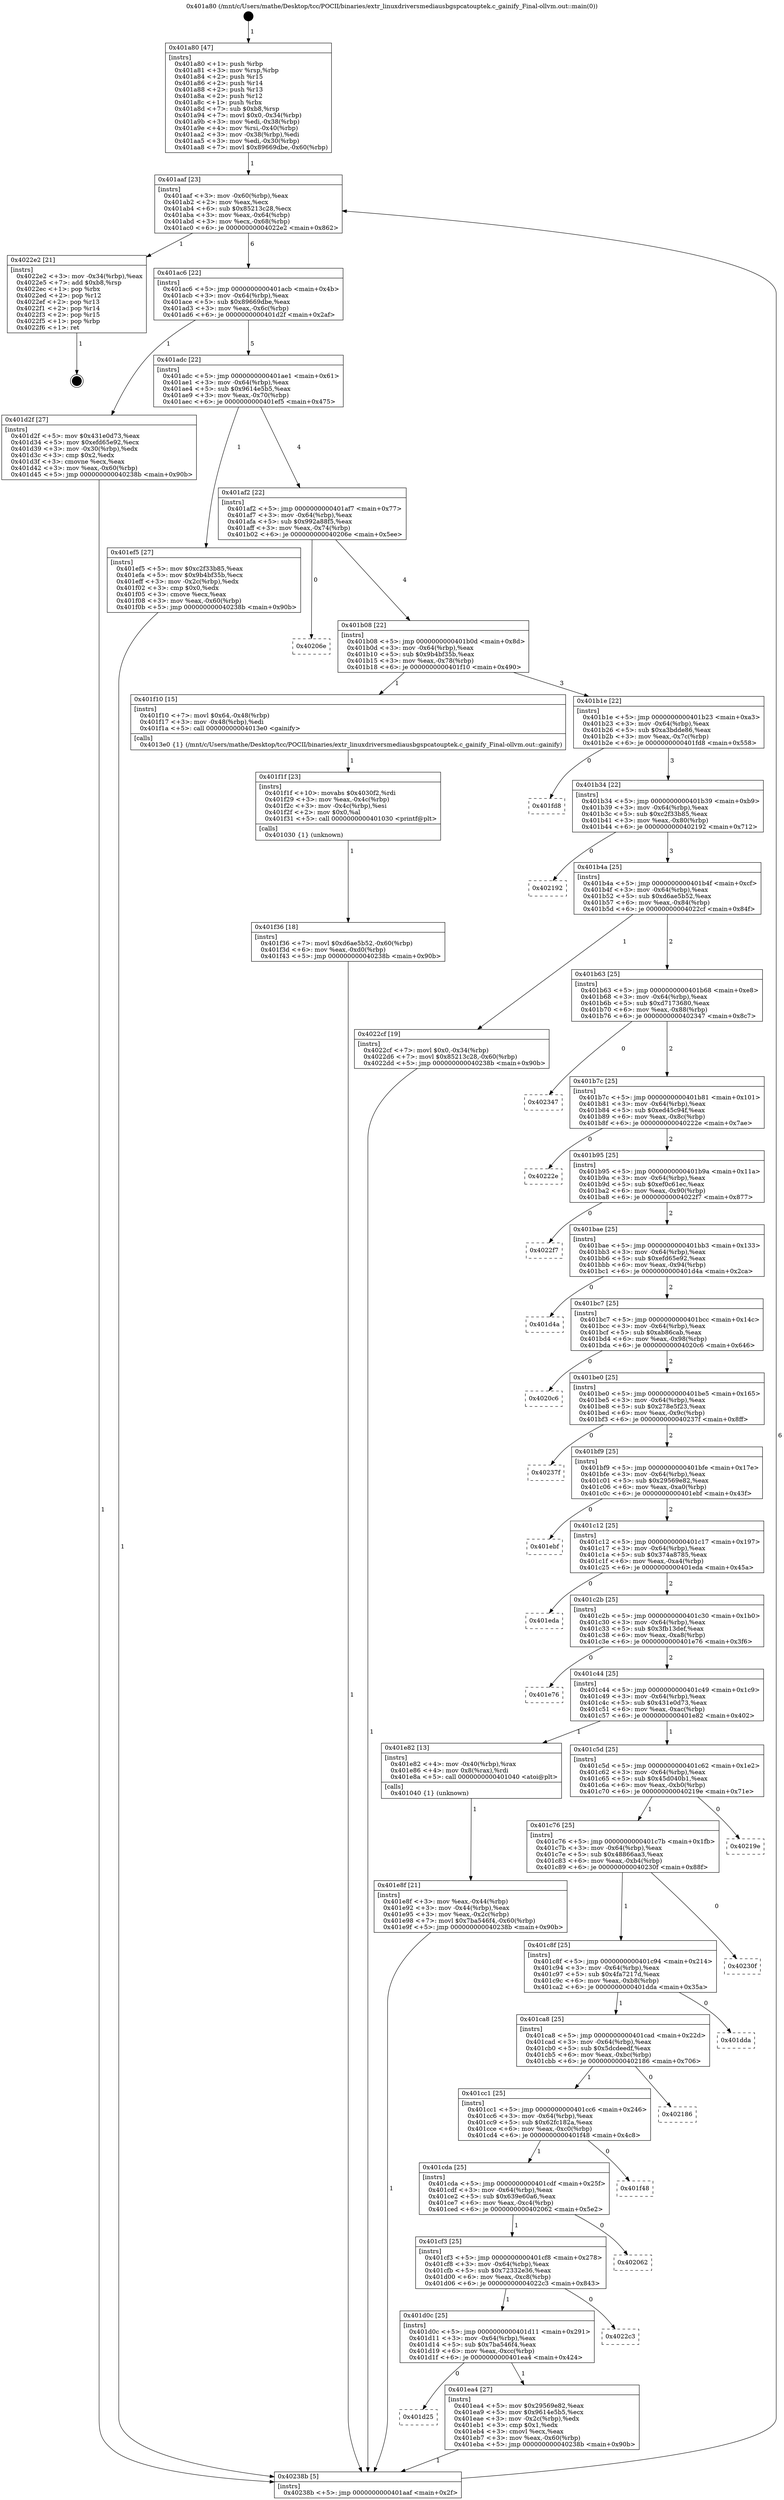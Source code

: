 digraph "0x401a80" {
  label = "0x401a80 (/mnt/c/Users/mathe/Desktop/tcc/POCII/binaries/extr_linuxdriversmediausbgspcatouptek.c_gainify_Final-ollvm.out::main(0))"
  labelloc = "t"
  node[shape=record]

  Entry [label="",width=0.3,height=0.3,shape=circle,fillcolor=black,style=filled]
  "0x401aaf" [label="{
     0x401aaf [23]\l
     | [instrs]\l
     &nbsp;&nbsp;0x401aaf \<+3\>: mov -0x60(%rbp),%eax\l
     &nbsp;&nbsp;0x401ab2 \<+2\>: mov %eax,%ecx\l
     &nbsp;&nbsp;0x401ab4 \<+6\>: sub $0x85213c28,%ecx\l
     &nbsp;&nbsp;0x401aba \<+3\>: mov %eax,-0x64(%rbp)\l
     &nbsp;&nbsp;0x401abd \<+3\>: mov %ecx,-0x68(%rbp)\l
     &nbsp;&nbsp;0x401ac0 \<+6\>: je 00000000004022e2 \<main+0x862\>\l
  }"]
  "0x4022e2" [label="{
     0x4022e2 [21]\l
     | [instrs]\l
     &nbsp;&nbsp;0x4022e2 \<+3\>: mov -0x34(%rbp),%eax\l
     &nbsp;&nbsp;0x4022e5 \<+7\>: add $0xb8,%rsp\l
     &nbsp;&nbsp;0x4022ec \<+1\>: pop %rbx\l
     &nbsp;&nbsp;0x4022ed \<+2\>: pop %r12\l
     &nbsp;&nbsp;0x4022ef \<+2\>: pop %r13\l
     &nbsp;&nbsp;0x4022f1 \<+2\>: pop %r14\l
     &nbsp;&nbsp;0x4022f3 \<+2\>: pop %r15\l
     &nbsp;&nbsp;0x4022f5 \<+1\>: pop %rbp\l
     &nbsp;&nbsp;0x4022f6 \<+1\>: ret\l
  }"]
  "0x401ac6" [label="{
     0x401ac6 [22]\l
     | [instrs]\l
     &nbsp;&nbsp;0x401ac6 \<+5\>: jmp 0000000000401acb \<main+0x4b\>\l
     &nbsp;&nbsp;0x401acb \<+3\>: mov -0x64(%rbp),%eax\l
     &nbsp;&nbsp;0x401ace \<+5\>: sub $0x89669dbe,%eax\l
     &nbsp;&nbsp;0x401ad3 \<+3\>: mov %eax,-0x6c(%rbp)\l
     &nbsp;&nbsp;0x401ad6 \<+6\>: je 0000000000401d2f \<main+0x2af\>\l
  }"]
  Exit [label="",width=0.3,height=0.3,shape=circle,fillcolor=black,style=filled,peripheries=2]
  "0x401d2f" [label="{
     0x401d2f [27]\l
     | [instrs]\l
     &nbsp;&nbsp;0x401d2f \<+5\>: mov $0x431e0d73,%eax\l
     &nbsp;&nbsp;0x401d34 \<+5\>: mov $0xefd65e92,%ecx\l
     &nbsp;&nbsp;0x401d39 \<+3\>: mov -0x30(%rbp),%edx\l
     &nbsp;&nbsp;0x401d3c \<+3\>: cmp $0x2,%edx\l
     &nbsp;&nbsp;0x401d3f \<+3\>: cmovne %ecx,%eax\l
     &nbsp;&nbsp;0x401d42 \<+3\>: mov %eax,-0x60(%rbp)\l
     &nbsp;&nbsp;0x401d45 \<+5\>: jmp 000000000040238b \<main+0x90b\>\l
  }"]
  "0x401adc" [label="{
     0x401adc [22]\l
     | [instrs]\l
     &nbsp;&nbsp;0x401adc \<+5\>: jmp 0000000000401ae1 \<main+0x61\>\l
     &nbsp;&nbsp;0x401ae1 \<+3\>: mov -0x64(%rbp),%eax\l
     &nbsp;&nbsp;0x401ae4 \<+5\>: sub $0x9614e5b5,%eax\l
     &nbsp;&nbsp;0x401ae9 \<+3\>: mov %eax,-0x70(%rbp)\l
     &nbsp;&nbsp;0x401aec \<+6\>: je 0000000000401ef5 \<main+0x475\>\l
  }"]
  "0x40238b" [label="{
     0x40238b [5]\l
     | [instrs]\l
     &nbsp;&nbsp;0x40238b \<+5\>: jmp 0000000000401aaf \<main+0x2f\>\l
  }"]
  "0x401a80" [label="{
     0x401a80 [47]\l
     | [instrs]\l
     &nbsp;&nbsp;0x401a80 \<+1\>: push %rbp\l
     &nbsp;&nbsp;0x401a81 \<+3\>: mov %rsp,%rbp\l
     &nbsp;&nbsp;0x401a84 \<+2\>: push %r15\l
     &nbsp;&nbsp;0x401a86 \<+2\>: push %r14\l
     &nbsp;&nbsp;0x401a88 \<+2\>: push %r13\l
     &nbsp;&nbsp;0x401a8a \<+2\>: push %r12\l
     &nbsp;&nbsp;0x401a8c \<+1\>: push %rbx\l
     &nbsp;&nbsp;0x401a8d \<+7\>: sub $0xb8,%rsp\l
     &nbsp;&nbsp;0x401a94 \<+7\>: movl $0x0,-0x34(%rbp)\l
     &nbsp;&nbsp;0x401a9b \<+3\>: mov %edi,-0x38(%rbp)\l
     &nbsp;&nbsp;0x401a9e \<+4\>: mov %rsi,-0x40(%rbp)\l
     &nbsp;&nbsp;0x401aa2 \<+3\>: mov -0x38(%rbp),%edi\l
     &nbsp;&nbsp;0x401aa5 \<+3\>: mov %edi,-0x30(%rbp)\l
     &nbsp;&nbsp;0x401aa8 \<+7\>: movl $0x89669dbe,-0x60(%rbp)\l
  }"]
  "0x401f36" [label="{
     0x401f36 [18]\l
     | [instrs]\l
     &nbsp;&nbsp;0x401f36 \<+7\>: movl $0xd6ae5b52,-0x60(%rbp)\l
     &nbsp;&nbsp;0x401f3d \<+6\>: mov %eax,-0xd0(%rbp)\l
     &nbsp;&nbsp;0x401f43 \<+5\>: jmp 000000000040238b \<main+0x90b\>\l
  }"]
  "0x401ef5" [label="{
     0x401ef5 [27]\l
     | [instrs]\l
     &nbsp;&nbsp;0x401ef5 \<+5\>: mov $0xc2f33b85,%eax\l
     &nbsp;&nbsp;0x401efa \<+5\>: mov $0x9b4bf35b,%ecx\l
     &nbsp;&nbsp;0x401eff \<+3\>: mov -0x2c(%rbp),%edx\l
     &nbsp;&nbsp;0x401f02 \<+3\>: cmp $0x0,%edx\l
     &nbsp;&nbsp;0x401f05 \<+3\>: cmove %ecx,%eax\l
     &nbsp;&nbsp;0x401f08 \<+3\>: mov %eax,-0x60(%rbp)\l
     &nbsp;&nbsp;0x401f0b \<+5\>: jmp 000000000040238b \<main+0x90b\>\l
  }"]
  "0x401af2" [label="{
     0x401af2 [22]\l
     | [instrs]\l
     &nbsp;&nbsp;0x401af2 \<+5\>: jmp 0000000000401af7 \<main+0x77\>\l
     &nbsp;&nbsp;0x401af7 \<+3\>: mov -0x64(%rbp),%eax\l
     &nbsp;&nbsp;0x401afa \<+5\>: sub $0x992a88f5,%eax\l
     &nbsp;&nbsp;0x401aff \<+3\>: mov %eax,-0x74(%rbp)\l
     &nbsp;&nbsp;0x401b02 \<+6\>: je 000000000040206e \<main+0x5ee\>\l
  }"]
  "0x401f1f" [label="{
     0x401f1f [23]\l
     | [instrs]\l
     &nbsp;&nbsp;0x401f1f \<+10\>: movabs $0x4030f2,%rdi\l
     &nbsp;&nbsp;0x401f29 \<+3\>: mov %eax,-0x4c(%rbp)\l
     &nbsp;&nbsp;0x401f2c \<+3\>: mov -0x4c(%rbp),%esi\l
     &nbsp;&nbsp;0x401f2f \<+2\>: mov $0x0,%al\l
     &nbsp;&nbsp;0x401f31 \<+5\>: call 0000000000401030 \<printf@plt\>\l
     | [calls]\l
     &nbsp;&nbsp;0x401030 \{1\} (unknown)\l
  }"]
  "0x40206e" [label="{
     0x40206e\l
  }", style=dashed]
  "0x401b08" [label="{
     0x401b08 [22]\l
     | [instrs]\l
     &nbsp;&nbsp;0x401b08 \<+5\>: jmp 0000000000401b0d \<main+0x8d\>\l
     &nbsp;&nbsp;0x401b0d \<+3\>: mov -0x64(%rbp),%eax\l
     &nbsp;&nbsp;0x401b10 \<+5\>: sub $0x9b4bf35b,%eax\l
     &nbsp;&nbsp;0x401b15 \<+3\>: mov %eax,-0x78(%rbp)\l
     &nbsp;&nbsp;0x401b18 \<+6\>: je 0000000000401f10 \<main+0x490\>\l
  }"]
  "0x401d25" [label="{
     0x401d25\l
  }", style=dashed]
  "0x401f10" [label="{
     0x401f10 [15]\l
     | [instrs]\l
     &nbsp;&nbsp;0x401f10 \<+7\>: movl $0x64,-0x48(%rbp)\l
     &nbsp;&nbsp;0x401f17 \<+3\>: mov -0x48(%rbp),%edi\l
     &nbsp;&nbsp;0x401f1a \<+5\>: call 00000000004013e0 \<gainify\>\l
     | [calls]\l
     &nbsp;&nbsp;0x4013e0 \{1\} (/mnt/c/Users/mathe/Desktop/tcc/POCII/binaries/extr_linuxdriversmediausbgspcatouptek.c_gainify_Final-ollvm.out::gainify)\l
  }"]
  "0x401b1e" [label="{
     0x401b1e [22]\l
     | [instrs]\l
     &nbsp;&nbsp;0x401b1e \<+5\>: jmp 0000000000401b23 \<main+0xa3\>\l
     &nbsp;&nbsp;0x401b23 \<+3\>: mov -0x64(%rbp),%eax\l
     &nbsp;&nbsp;0x401b26 \<+5\>: sub $0xa3bdde86,%eax\l
     &nbsp;&nbsp;0x401b2b \<+3\>: mov %eax,-0x7c(%rbp)\l
     &nbsp;&nbsp;0x401b2e \<+6\>: je 0000000000401fd8 \<main+0x558\>\l
  }"]
  "0x401ea4" [label="{
     0x401ea4 [27]\l
     | [instrs]\l
     &nbsp;&nbsp;0x401ea4 \<+5\>: mov $0x29569e82,%eax\l
     &nbsp;&nbsp;0x401ea9 \<+5\>: mov $0x9614e5b5,%ecx\l
     &nbsp;&nbsp;0x401eae \<+3\>: mov -0x2c(%rbp),%edx\l
     &nbsp;&nbsp;0x401eb1 \<+3\>: cmp $0x1,%edx\l
     &nbsp;&nbsp;0x401eb4 \<+3\>: cmovl %ecx,%eax\l
     &nbsp;&nbsp;0x401eb7 \<+3\>: mov %eax,-0x60(%rbp)\l
     &nbsp;&nbsp;0x401eba \<+5\>: jmp 000000000040238b \<main+0x90b\>\l
  }"]
  "0x401fd8" [label="{
     0x401fd8\l
  }", style=dashed]
  "0x401b34" [label="{
     0x401b34 [22]\l
     | [instrs]\l
     &nbsp;&nbsp;0x401b34 \<+5\>: jmp 0000000000401b39 \<main+0xb9\>\l
     &nbsp;&nbsp;0x401b39 \<+3\>: mov -0x64(%rbp),%eax\l
     &nbsp;&nbsp;0x401b3c \<+5\>: sub $0xc2f33b85,%eax\l
     &nbsp;&nbsp;0x401b41 \<+3\>: mov %eax,-0x80(%rbp)\l
     &nbsp;&nbsp;0x401b44 \<+6\>: je 0000000000402192 \<main+0x712\>\l
  }"]
  "0x401d0c" [label="{
     0x401d0c [25]\l
     | [instrs]\l
     &nbsp;&nbsp;0x401d0c \<+5\>: jmp 0000000000401d11 \<main+0x291\>\l
     &nbsp;&nbsp;0x401d11 \<+3\>: mov -0x64(%rbp),%eax\l
     &nbsp;&nbsp;0x401d14 \<+5\>: sub $0x7ba546f4,%eax\l
     &nbsp;&nbsp;0x401d19 \<+6\>: mov %eax,-0xcc(%rbp)\l
     &nbsp;&nbsp;0x401d1f \<+6\>: je 0000000000401ea4 \<main+0x424\>\l
  }"]
  "0x402192" [label="{
     0x402192\l
  }", style=dashed]
  "0x401b4a" [label="{
     0x401b4a [25]\l
     | [instrs]\l
     &nbsp;&nbsp;0x401b4a \<+5\>: jmp 0000000000401b4f \<main+0xcf\>\l
     &nbsp;&nbsp;0x401b4f \<+3\>: mov -0x64(%rbp),%eax\l
     &nbsp;&nbsp;0x401b52 \<+5\>: sub $0xd6ae5b52,%eax\l
     &nbsp;&nbsp;0x401b57 \<+6\>: mov %eax,-0x84(%rbp)\l
     &nbsp;&nbsp;0x401b5d \<+6\>: je 00000000004022cf \<main+0x84f\>\l
  }"]
  "0x4022c3" [label="{
     0x4022c3\l
  }", style=dashed]
  "0x4022cf" [label="{
     0x4022cf [19]\l
     | [instrs]\l
     &nbsp;&nbsp;0x4022cf \<+7\>: movl $0x0,-0x34(%rbp)\l
     &nbsp;&nbsp;0x4022d6 \<+7\>: movl $0x85213c28,-0x60(%rbp)\l
     &nbsp;&nbsp;0x4022dd \<+5\>: jmp 000000000040238b \<main+0x90b\>\l
  }"]
  "0x401b63" [label="{
     0x401b63 [25]\l
     | [instrs]\l
     &nbsp;&nbsp;0x401b63 \<+5\>: jmp 0000000000401b68 \<main+0xe8\>\l
     &nbsp;&nbsp;0x401b68 \<+3\>: mov -0x64(%rbp),%eax\l
     &nbsp;&nbsp;0x401b6b \<+5\>: sub $0xd7173680,%eax\l
     &nbsp;&nbsp;0x401b70 \<+6\>: mov %eax,-0x88(%rbp)\l
     &nbsp;&nbsp;0x401b76 \<+6\>: je 0000000000402347 \<main+0x8c7\>\l
  }"]
  "0x401cf3" [label="{
     0x401cf3 [25]\l
     | [instrs]\l
     &nbsp;&nbsp;0x401cf3 \<+5\>: jmp 0000000000401cf8 \<main+0x278\>\l
     &nbsp;&nbsp;0x401cf8 \<+3\>: mov -0x64(%rbp),%eax\l
     &nbsp;&nbsp;0x401cfb \<+5\>: sub $0x72332e36,%eax\l
     &nbsp;&nbsp;0x401d00 \<+6\>: mov %eax,-0xc8(%rbp)\l
     &nbsp;&nbsp;0x401d06 \<+6\>: je 00000000004022c3 \<main+0x843\>\l
  }"]
  "0x402347" [label="{
     0x402347\l
  }", style=dashed]
  "0x401b7c" [label="{
     0x401b7c [25]\l
     | [instrs]\l
     &nbsp;&nbsp;0x401b7c \<+5\>: jmp 0000000000401b81 \<main+0x101\>\l
     &nbsp;&nbsp;0x401b81 \<+3\>: mov -0x64(%rbp),%eax\l
     &nbsp;&nbsp;0x401b84 \<+5\>: sub $0xed45c94f,%eax\l
     &nbsp;&nbsp;0x401b89 \<+6\>: mov %eax,-0x8c(%rbp)\l
     &nbsp;&nbsp;0x401b8f \<+6\>: je 000000000040222e \<main+0x7ae\>\l
  }"]
  "0x402062" [label="{
     0x402062\l
  }", style=dashed]
  "0x40222e" [label="{
     0x40222e\l
  }", style=dashed]
  "0x401b95" [label="{
     0x401b95 [25]\l
     | [instrs]\l
     &nbsp;&nbsp;0x401b95 \<+5\>: jmp 0000000000401b9a \<main+0x11a\>\l
     &nbsp;&nbsp;0x401b9a \<+3\>: mov -0x64(%rbp),%eax\l
     &nbsp;&nbsp;0x401b9d \<+5\>: sub $0xef0c61ec,%eax\l
     &nbsp;&nbsp;0x401ba2 \<+6\>: mov %eax,-0x90(%rbp)\l
     &nbsp;&nbsp;0x401ba8 \<+6\>: je 00000000004022f7 \<main+0x877\>\l
  }"]
  "0x401cda" [label="{
     0x401cda [25]\l
     | [instrs]\l
     &nbsp;&nbsp;0x401cda \<+5\>: jmp 0000000000401cdf \<main+0x25f\>\l
     &nbsp;&nbsp;0x401cdf \<+3\>: mov -0x64(%rbp),%eax\l
     &nbsp;&nbsp;0x401ce2 \<+5\>: sub $0x639e60a6,%eax\l
     &nbsp;&nbsp;0x401ce7 \<+6\>: mov %eax,-0xc4(%rbp)\l
     &nbsp;&nbsp;0x401ced \<+6\>: je 0000000000402062 \<main+0x5e2\>\l
  }"]
  "0x4022f7" [label="{
     0x4022f7\l
  }", style=dashed]
  "0x401bae" [label="{
     0x401bae [25]\l
     | [instrs]\l
     &nbsp;&nbsp;0x401bae \<+5\>: jmp 0000000000401bb3 \<main+0x133\>\l
     &nbsp;&nbsp;0x401bb3 \<+3\>: mov -0x64(%rbp),%eax\l
     &nbsp;&nbsp;0x401bb6 \<+5\>: sub $0xefd65e92,%eax\l
     &nbsp;&nbsp;0x401bbb \<+6\>: mov %eax,-0x94(%rbp)\l
     &nbsp;&nbsp;0x401bc1 \<+6\>: je 0000000000401d4a \<main+0x2ca\>\l
  }"]
  "0x401f48" [label="{
     0x401f48\l
  }", style=dashed]
  "0x401d4a" [label="{
     0x401d4a\l
  }", style=dashed]
  "0x401bc7" [label="{
     0x401bc7 [25]\l
     | [instrs]\l
     &nbsp;&nbsp;0x401bc7 \<+5\>: jmp 0000000000401bcc \<main+0x14c\>\l
     &nbsp;&nbsp;0x401bcc \<+3\>: mov -0x64(%rbp),%eax\l
     &nbsp;&nbsp;0x401bcf \<+5\>: sub $0xab86cab,%eax\l
     &nbsp;&nbsp;0x401bd4 \<+6\>: mov %eax,-0x98(%rbp)\l
     &nbsp;&nbsp;0x401bda \<+6\>: je 00000000004020c6 \<main+0x646\>\l
  }"]
  "0x401cc1" [label="{
     0x401cc1 [25]\l
     | [instrs]\l
     &nbsp;&nbsp;0x401cc1 \<+5\>: jmp 0000000000401cc6 \<main+0x246\>\l
     &nbsp;&nbsp;0x401cc6 \<+3\>: mov -0x64(%rbp),%eax\l
     &nbsp;&nbsp;0x401cc9 \<+5\>: sub $0x62fc182a,%eax\l
     &nbsp;&nbsp;0x401cce \<+6\>: mov %eax,-0xc0(%rbp)\l
     &nbsp;&nbsp;0x401cd4 \<+6\>: je 0000000000401f48 \<main+0x4c8\>\l
  }"]
  "0x4020c6" [label="{
     0x4020c6\l
  }", style=dashed]
  "0x401be0" [label="{
     0x401be0 [25]\l
     | [instrs]\l
     &nbsp;&nbsp;0x401be0 \<+5\>: jmp 0000000000401be5 \<main+0x165\>\l
     &nbsp;&nbsp;0x401be5 \<+3\>: mov -0x64(%rbp),%eax\l
     &nbsp;&nbsp;0x401be8 \<+5\>: sub $0x278e5f23,%eax\l
     &nbsp;&nbsp;0x401bed \<+6\>: mov %eax,-0x9c(%rbp)\l
     &nbsp;&nbsp;0x401bf3 \<+6\>: je 000000000040237f \<main+0x8ff\>\l
  }"]
  "0x402186" [label="{
     0x402186\l
  }", style=dashed]
  "0x40237f" [label="{
     0x40237f\l
  }", style=dashed]
  "0x401bf9" [label="{
     0x401bf9 [25]\l
     | [instrs]\l
     &nbsp;&nbsp;0x401bf9 \<+5\>: jmp 0000000000401bfe \<main+0x17e\>\l
     &nbsp;&nbsp;0x401bfe \<+3\>: mov -0x64(%rbp),%eax\l
     &nbsp;&nbsp;0x401c01 \<+5\>: sub $0x29569e82,%eax\l
     &nbsp;&nbsp;0x401c06 \<+6\>: mov %eax,-0xa0(%rbp)\l
     &nbsp;&nbsp;0x401c0c \<+6\>: je 0000000000401ebf \<main+0x43f\>\l
  }"]
  "0x401ca8" [label="{
     0x401ca8 [25]\l
     | [instrs]\l
     &nbsp;&nbsp;0x401ca8 \<+5\>: jmp 0000000000401cad \<main+0x22d\>\l
     &nbsp;&nbsp;0x401cad \<+3\>: mov -0x64(%rbp),%eax\l
     &nbsp;&nbsp;0x401cb0 \<+5\>: sub $0x5dcdeedf,%eax\l
     &nbsp;&nbsp;0x401cb5 \<+6\>: mov %eax,-0xbc(%rbp)\l
     &nbsp;&nbsp;0x401cbb \<+6\>: je 0000000000402186 \<main+0x706\>\l
  }"]
  "0x401ebf" [label="{
     0x401ebf\l
  }", style=dashed]
  "0x401c12" [label="{
     0x401c12 [25]\l
     | [instrs]\l
     &nbsp;&nbsp;0x401c12 \<+5\>: jmp 0000000000401c17 \<main+0x197\>\l
     &nbsp;&nbsp;0x401c17 \<+3\>: mov -0x64(%rbp),%eax\l
     &nbsp;&nbsp;0x401c1a \<+5\>: sub $0x374a8785,%eax\l
     &nbsp;&nbsp;0x401c1f \<+6\>: mov %eax,-0xa4(%rbp)\l
     &nbsp;&nbsp;0x401c25 \<+6\>: je 0000000000401eda \<main+0x45a\>\l
  }"]
  "0x401dda" [label="{
     0x401dda\l
  }", style=dashed]
  "0x401eda" [label="{
     0x401eda\l
  }", style=dashed]
  "0x401c2b" [label="{
     0x401c2b [25]\l
     | [instrs]\l
     &nbsp;&nbsp;0x401c2b \<+5\>: jmp 0000000000401c30 \<main+0x1b0\>\l
     &nbsp;&nbsp;0x401c30 \<+3\>: mov -0x64(%rbp),%eax\l
     &nbsp;&nbsp;0x401c33 \<+5\>: sub $0x3fb13def,%eax\l
     &nbsp;&nbsp;0x401c38 \<+6\>: mov %eax,-0xa8(%rbp)\l
     &nbsp;&nbsp;0x401c3e \<+6\>: je 0000000000401e76 \<main+0x3f6\>\l
  }"]
  "0x401c8f" [label="{
     0x401c8f [25]\l
     | [instrs]\l
     &nbsp;&nbsp;0x401c8f \<+5\>: jmp 0000000000401c94 \<main+0x214\>\l
     &nbsp;&nbsp;0x401c94 \<+3\>: mov -0x64(%rbp),%eax\l
     &nbsp;&nbsp;0x401c97 \<+5\>: sub $0x4fa7217d,%eax\l
     &nbsp;&nbsp;0x401c9c \<+6\>: mov %eax,-0xb8(%rbp)\l
     &nbsp;&nbsp;0x401ca2 \<+6\>: je 0000000000401dda \<main+0x35a\>\l
  }"]
  "0x401e76" [label="{
     0x401e76\l
  }", style=dashed]
  "0x401c44" [label="{
     0x401c44 [25]\l
     | [instrs]\l
     &nbsp;&nbsp;0x401c44 \<+5\>: jmp 0000000000401c49 \<main+0x1c9\>\l
     &nbsp;&nbsp;0x401c49 \<+3\>: mov -0x64(%rbp),%eax\l
     &nbsp;&nbsp;0x401c4c \<+5\>: sub $0x431e0d73,%eax\l
     &nbsp;&nbsp;0x401c51 \<+6\>: mov %eax,-0xac(%rbp)\l
     &nbsp;&nbsp;0x401c57 \<+6\>: je 0000000000401e82 \<main+0x402\>\l
  }"]
  "0x40230f" [label="{
     0x40230f\l
  }", style=dashed]
  "0x401e82" [label="{
     0x401e82 [13]\l
     | [instrs]\l
     &nbsp;&nbsp;0x401e82 \<+4\>: mov -0x40(%rbp),%rax\l
     &nbsp;&nbsp;0x401e86 \<+4\>: mov 0x8(%rax),%rdi\l
     &nbsp;&nbsp;0x401e8a \<+5\>: call 0000000000401040 \<atoi@plt\>\l
     | [calls]\l
     &nbsp;&nbsp;0x401040 \{1\} (unknown)\l
  }"]
  "0x401c5d" [label="{
     0x401c5d [25]\l
     | [instrs]\l
     &nbsp;&nbsp;0x401c5d \<+5\>: jmp 0000000000401c62 \<main+0x1e2\>\l
     &nbsp;&nbsp;0x401c62 \<+3\>: mov -0x64(%rbp),%eax\l
     &nbsp;&nbsp;0x401c65 \<+5\>: sub $0x45d040b1,%eax\l
     &nbsp;&nbsp;0x401c6a \<+6\>: mov %eax,-0xb0(%rbp)\l
     &nbsp;&nbsp;0x401c70 \<+6\>: je 000000000040219e \<main+0x71e\>\l
  }"]
  "0x401e8f" [label="{
     0x401e8f [21]\l
     | [instrs]\l
     &nbsp;&nbsp;0x401e8f \<+3\>: mov %eax,-0x44(%rbp)\l
     &nbsp;&nbsp;0x401e92 \<+3\>: mov -0x44(%rbp),%eax\l
     &nbsp;&nbsp;0x401e95 \<+3\>: mov %eax,-0x2c(%rbp)\l
     &nbsp;&nbsp;0x401e98 \<+7\>: movl $0x7ba546f4,-0x60(%rbp)\l
     &nbsp;&nbsp;0x401e9f \<+5\>: jmp 000000000040238b \<main+0x90b\>\l
  }"]
  "0x401c76" [label="{
     0x401c76 [25]\l
     | [instrs]\l
     &nbsp;&nbsp;0x401c76 \<+5\>: jmp 0000000000401c7b \<main+0x1fb\>\l
     &nbsp;&nbsp;0x401c7b \<+3\>: mov -0x64(%rbp),%eax\l
     &nbsp;&nbsp;0x401c7e \<+5\>: sub $0x48866aa3,%eax\l
     &nbsp;&nbsp;0x401c83 \<+6\>: mov %eax,-0xb4(%rbp)\l
     &nbsp;&nbsp;0x401c89 \<+6\>: je 000000000040230f \<main+0x88f\>\l
  }"]
  "0x40219e" [label="{
     0x40219e\l
  }", style=dashed]
  Entry -> "0x401a80" [label=" 1"]
  "0x401aaf" -> "0x4022e2" [label=" 1"]
  "0x401aaf" -> "0x401ac6" [label=" 6"]
  "0x4022e2" -> Exit [label=" 1"]
  "0x401ac6" -> "0x401d2f" [label=" 1"]
  "0x401ac6" -> "0x401adc" [label=" 5"]
  "0x401d2f" -> "0x40238b" [label=" 1"]
  "0x401a80" -> "0x401aaf" [label=" 1"]
  "0x40238b" -> "0x401aaf" [label=" 6"]
  "0x4022cf" -> "0x40238b" [label=" 1"]
  "0x401adc" -> "0x401ef5" [label=" 1"]
  "0x401adc" -> "0x401af2" [label=" 4"]
  "0x401f36" -> "0x40238b" [label=" 1"]
  "0x401af2" -> "0x40206e" [label=" 0"]
  "0x401af2" -> "0x401b08" [label=" 4"]
  "0x401f1f" -> "0x401f36" [label=" 1"]
  "0x401b08" -> "0x401f10" [label=" 1"]
  "0x401b08" -> "0x401b1e" [label=" 3"]
  "0x401f10" -> "0x401f1f" [label=" 1"]
  "0x401b1e" -> "0x401fd8" [label=" 0"]
  "0x401b1e" -> "0x401b34" [label=" 3"]
  "0x401ef5" -> "0x40238b" [label=" 1"]
  "0x401b34" -> "0x402192" [label=" 0"]
  "0x401b34" -> "0x401b4a" [label=" 3"]
  "0x401d0c" -> "0x401d25" [label=" 0"]
  "0x401b4a" -> "0x4022cf" [label=" 1"]
  "0x401b4a" -> "0x401b63" [label=" 2"]
  "0x401d0c" -> "0x401ea4" [label=" 1"]
  "0x401b63" -> "0x402347" [label=" 0"]
  "0x401b63" -> "0x401b7c" [label=" 2"]
  "0x401cf3" -> "0x401d0c" [label=" 1"]
  "0x401b7c" -> "0x40222e" [label=" 0"]
  "0x401b7c" -> "0x401b95" [label=" 2"]
  "0x401cf3" -> "0x4022c3" [label=" 0"]
  "0x401b95" -> "0x4022f7" [label=" 0"]
  "0x401b95" -> "0x401bae" [label=" 2"]
  "0x401cda" -> "0x401cf3" [label=" 1"]
  "0x401bae" -> "0x401d4a" [label=" 0"]
  "0x401bae" -> "0x401bc7" [label=" 2"]
  "0x401cda" -> "0x402062" [label=" 0"]
  "0x401bc7" -> "0x4020c6" [label=" 0"]
  "0x401bc7" -> "0x401be0" [label=" 2"]
  "0x401cc1" -> "0x401cda" [label=" 1"]
  "0x401be0" -> "0x40237f" [label=" 0"]
  "0x401be0" -> "0x401bf9" [label=" 2"]
  "0x401cc1" -> "0x401f48" [label=" 0"]
  "0x401bf9" -> "0x401ebf" [label=" 0"]
  "0x401bf9" -> "0x401c12" [label=" 2"]
  "0x401ca8" -> "0x401cc1" [label=" 1"]
  "0x401c12" -> "0x401eda" [label=" 0"]
  "0x401c12" -> "0x401c2b" [label=" 2"]
  "0x401ca8" -> "0x402186" [label=" 0"]
  "0x401c2b" -> "0x401e76" [label=" 0"]
  "0x401c2b" -> "0x401c44" [label=" 2"]
  "0x401c8f" -> "0x401ca8" [label=" 1"]
  "0x401c44" -> "0x401e82" [label=" 1"]
  "0x401c44" -> "0x401c5d" [label=" 1"]
  "0x401e82" -> "0x401e8f" [label=" 1"]
  "0x401e8f" -> "0x40238b" [label=" 1"]
  "0x401c8f" -> "0x401dda" [label=" 0"]
  "0x401c5d" -> "0x40219e" [label=" 0"]
  "0x401c5d" -> "0x401c76" [label=" 1"]
  "0x401ea4" -> "0x40238b" [label=" 1"]
  "0x401c76" -> "0x40230f" [label=" 0"]
  "0x401c76" -> "0x401c8f" [label=" 1"]
}
